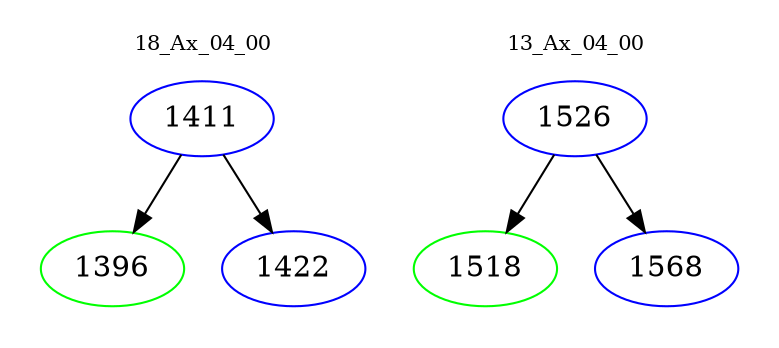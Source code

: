 digraph{
subgraph cluster_0 {
color = white
label = "18_Ax_04_00";
fontsize=10;
T0_1411 [label="1411", color="blue"]
T0_1411 -> T0_1396 [color="black"]
T0_1396 [label="1396", color="green"]
T0_1411 -> T0_1422 [color="black"]
T0_1422 [label="1422", color="blue"]
}
subgraph cluster_1 {
color = white
label = "13_Ax_04_00";
fontsize=10;
T1_1526 [label="1526", color="blue"]
T1_1526 -> T1_1518 [color="black"]
T1_1518 [label="1518", color="green"]
T1_1526 -> T1_1568 [color="black"]
T1_1568 [label="1568", color="blue"]
}
}
